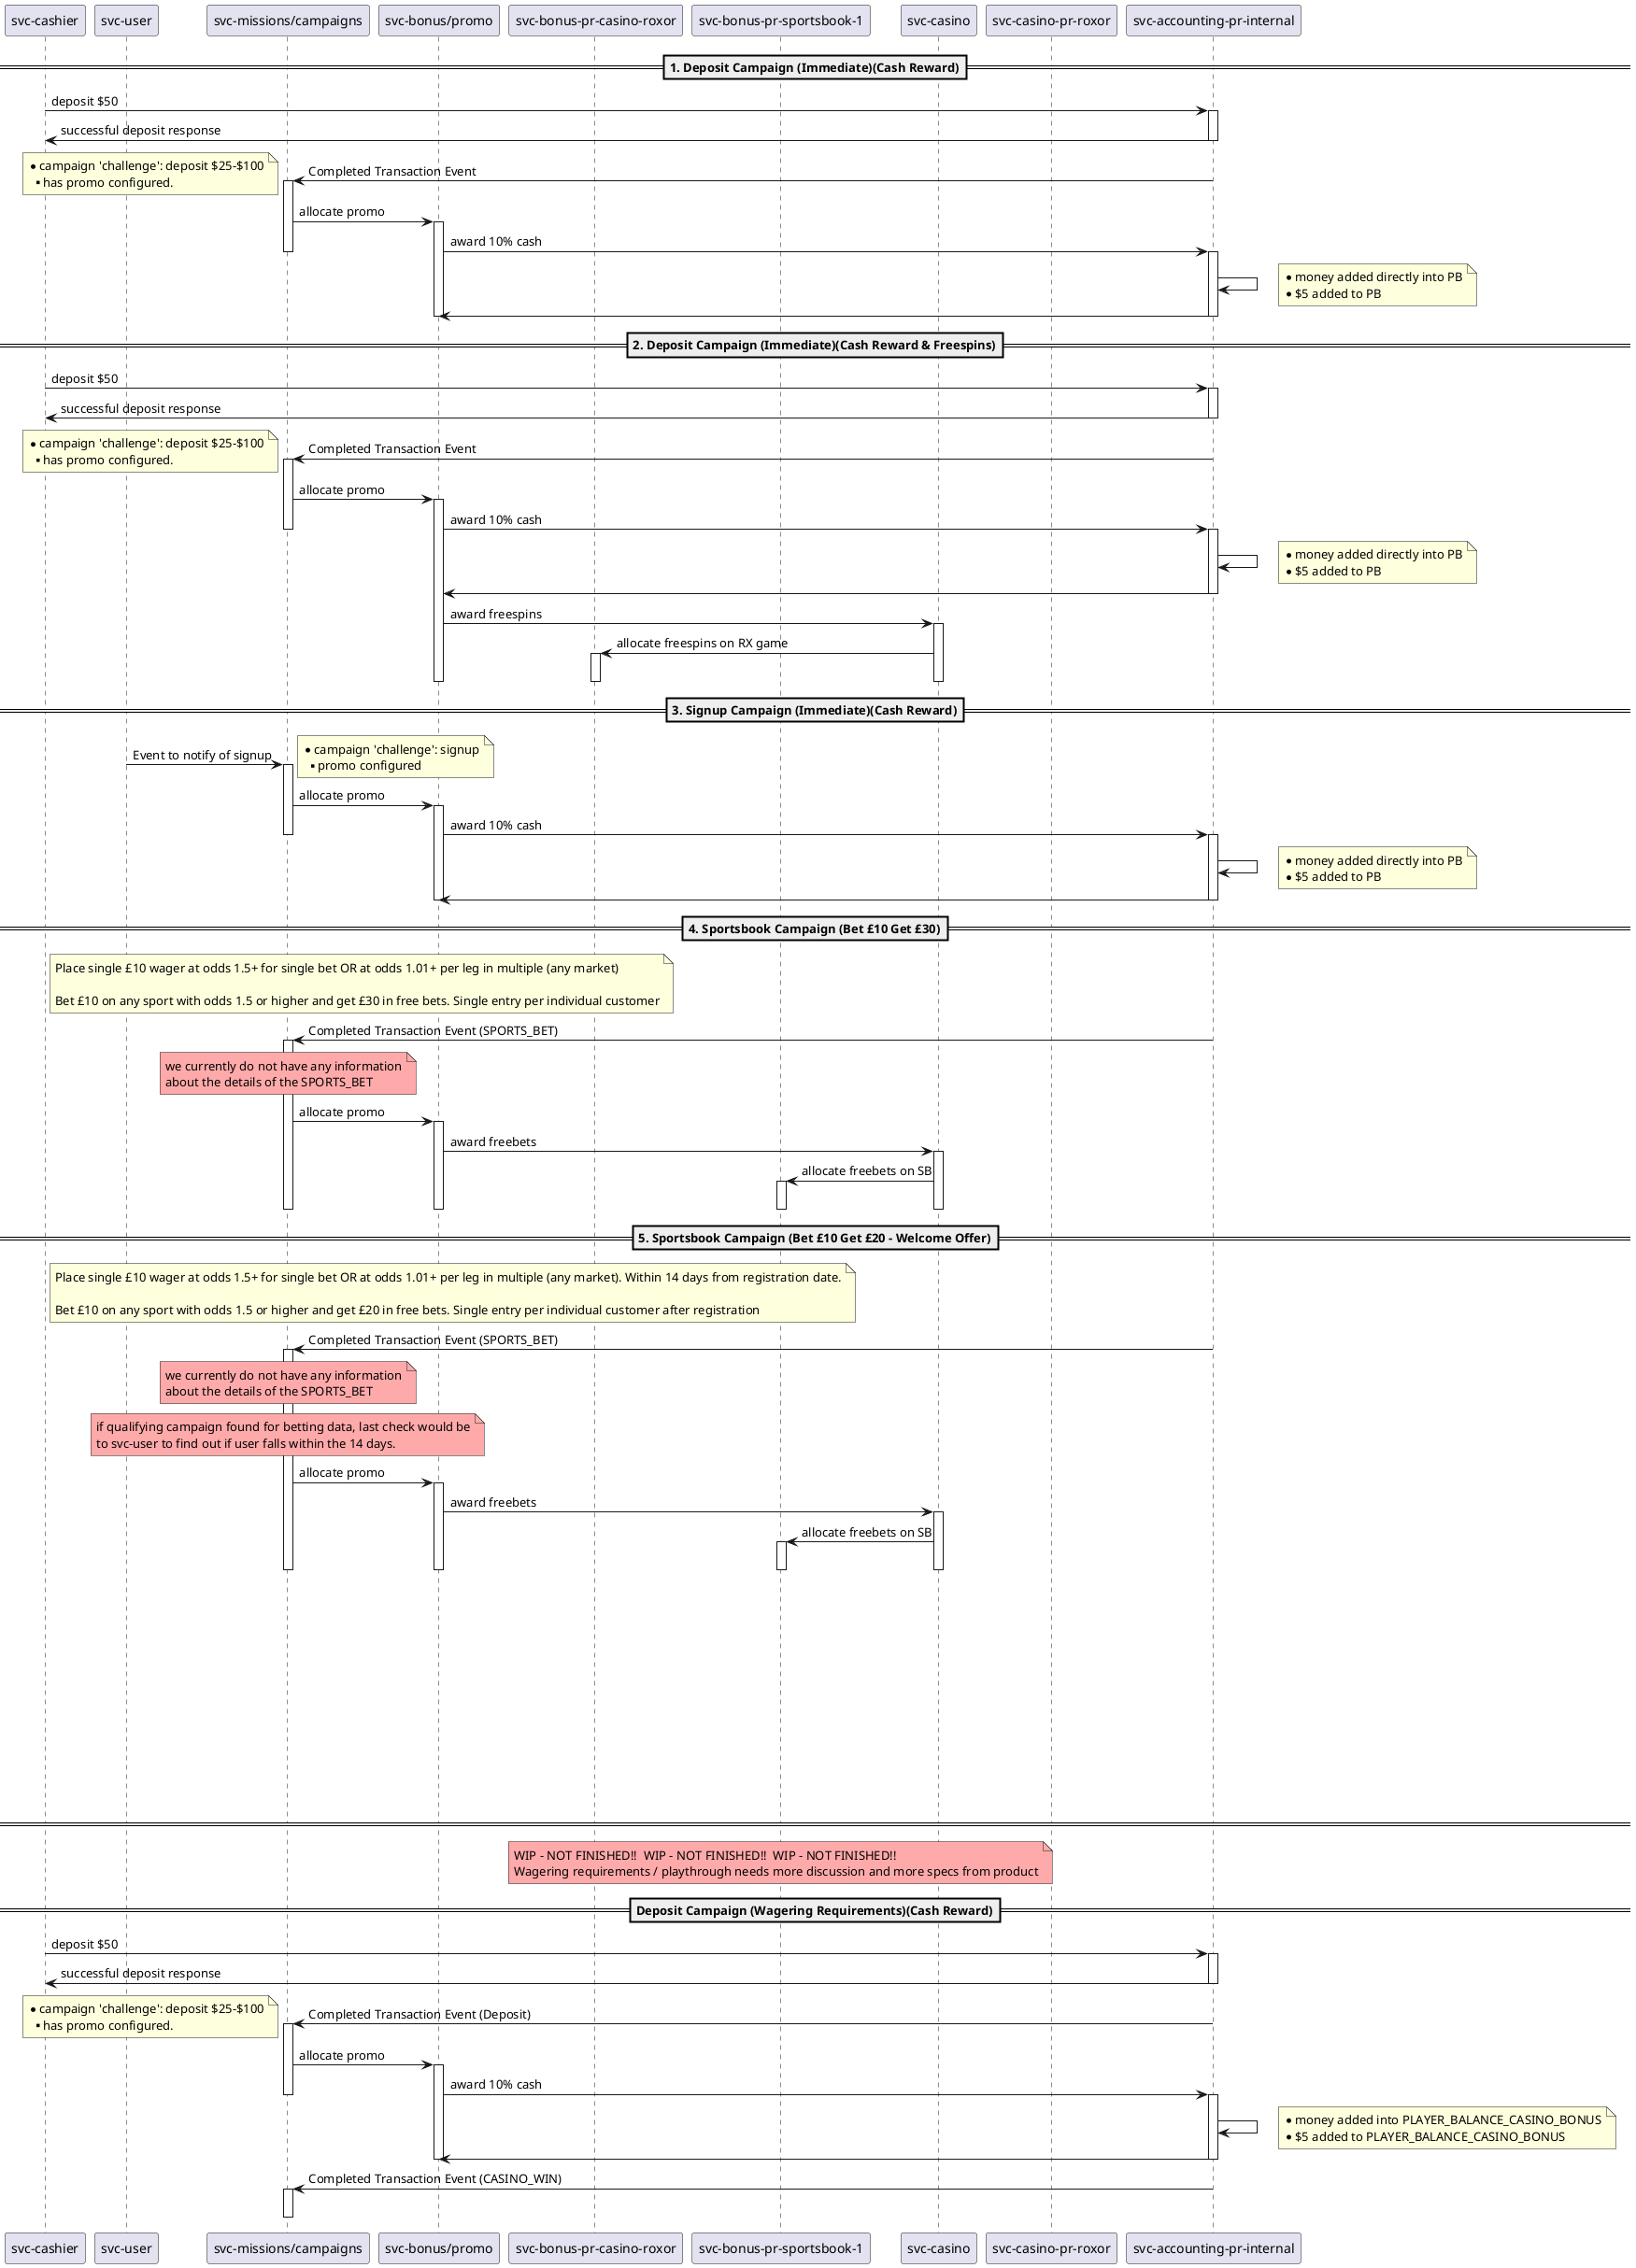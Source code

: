 .example flows
[plantuml]
----

@startuml

participant "svc-cashier" as cashier
participant "svc-user" as user
participant "svc-missions/campaigns" as cam
participant "svc-bonus/promo" as promo
participant "svc-bonus-pr-casino-roxor" as sbprx
participant "svc-bonus-pr-sportsbook-1" as sbpsb1
participant "svc-casino" as casino
participant "svc-casino-pr-roxor" as scprx
participant "svc-accounting-pr-internal" as account

== 1. Deposit Campaign (Immediate)(Cash Reward)==
cashier->account:deposit $50
activate account
account->cashier: successful deposit response
deactivate account
account->cam: Completed Transaction Event
activate cam
note left
'* campaigns (C) controls if money is released immediately.
* campaign 'challenge': deposit $25-$100
**  has promo configured.
end note
cam->promo: allocate promo
activate promo
promo->account: award 10% cash
deactivate cam
activate account
account->account
note right
* money added directly into PB
* $5 added to PB
end note
account->promo:
deactivate account
deactivate promo

== 2. Deposit Campaign (Immediate)(Cash Reward & Freespins)==
cashier->account:deposit $50
activate account
account->cashier: successful deposit response
deactivate account
account->cam: Completed Transaction Event
activate cam
note left
'* campaigns (C) controls if money is released immediately.
* campaign 'challenge': deposit $25-$100
**  has promo configured.
end note
cam->promo: allocate promo
activate promo
promo->account: award 10% cash
deactivate cam
activate account
account->account
note right
* money added directly into PB
* $5 added to PB
end note
account->promo:
deactivate account
promo->casino: award freespins
activate casino
casino->sbprx: allocate freespins on RX game
activate sbprx
deactivate casino
deactivate sbprx
deactivate promo

== 3. Signup Campaign (Immediate)(Cash Reward)==
user->cam: Event to notify of signup
activate cam
note right
* campaign 'challenge': signup
** promo configured
end note
cam->promo: allocate promo
activate promo
promo->account: award 10% cash
deactivate cam
activate account
account->account
note right
* money added directly into PB
* $5 added to PB
end note
account->promo:
deactivate account
deactivate promo

== 4. Sportsbook Campaign (Bet £10 Get £30)==
note right of cashier
Place single £10 wager at odds 1.5+ for single bet OR at odds 1.01+ per leg in multiple (any market)

Bet £10 on any sport with odds 1.5 or higher and get £30 in free bets. Single entry per individual customer
end note
account->cam: Completed Transaction Event (SPORTS_BET)
activate cam
note over cam #FFAAAA
we currently do not have any information
about the details of the SPORTS_BET
end note
cam->promo: allocate promo
activate promo
promo->casino: award freebets
activate casino
casino->sbpsb1: allocate freebets on SB
activate sbpsb1
deactivate casino
deactivate sbpsb1
deactivate promo
deactivate cam

== 5. Sportsbook Campaign (Bet £10 Get £20 - Welcome Offer)==
note right of cashier
Place single £10 wager at odds 1.5+ for single bet OR at odds 1.01+ per leg in multiple (any market). Within 14 days from registration date.

Bet £10 on any sport with odds 1.5 or higher and get £20 in free bets. Single entry per individual customer after registration
end note
account->cam: Completed Transaction Event (SPORTS_BET)
activate cam
note over cam #FFAAAA
we currently do not have any information
about the details of the SPORTS_BET
end note
note over cam #FFAAAA
if qualifying campaign found for betting data, last check would be
to svc-user to find out if user falls within the 14 days.
end note
cam->promo: allocate promo
activate promo
promo->casino: award freebets
activate casino
casino->sbpsb1: allocate freebets on SB
activate sbpsb1
deactivate casino
deactivate sbpsb1
deactivate promo
deactivate cam

|||
|||
|||
|||
|||
|||
|||
|||
|||
|||
== ==
note over sbpsb1 #FFAAAA
WIP - NOT FINISHED!!  WIP - NOT FINISHED!!  WIP - NOT FINISHED!!
Wagering requirements / playthrough needs more discussion and more specs from product
end note

== Deposit Campaign (Wagering Requirements)(Cash Reward)==
cashier->account:deposit $50
activate account
account->cashier: successful deposit response
deactivate account
account->cam: Completed Transaction Event (Deposit)
activate cam
note left
'* campaigns (C) controls if money is released immediately.
* campaign 'challenge': deposit $25-$100
**  has promo configured.
end note
cam->promo: allocate promo
activate promo
promo->account: award 10% cash
deactivate cam
activate account
account->account
note right
* money added into PLAYER_BALANCE_CASINO_BONUS
* $5 added to PLAYER_BALANCE_CASINO_BONUS
end note
account->promo:
deactivate account
deactivate promo
account->cam: Completed Transaction Event (CASINO_WIN)
activate cam
deactivate cam

@enduml

----